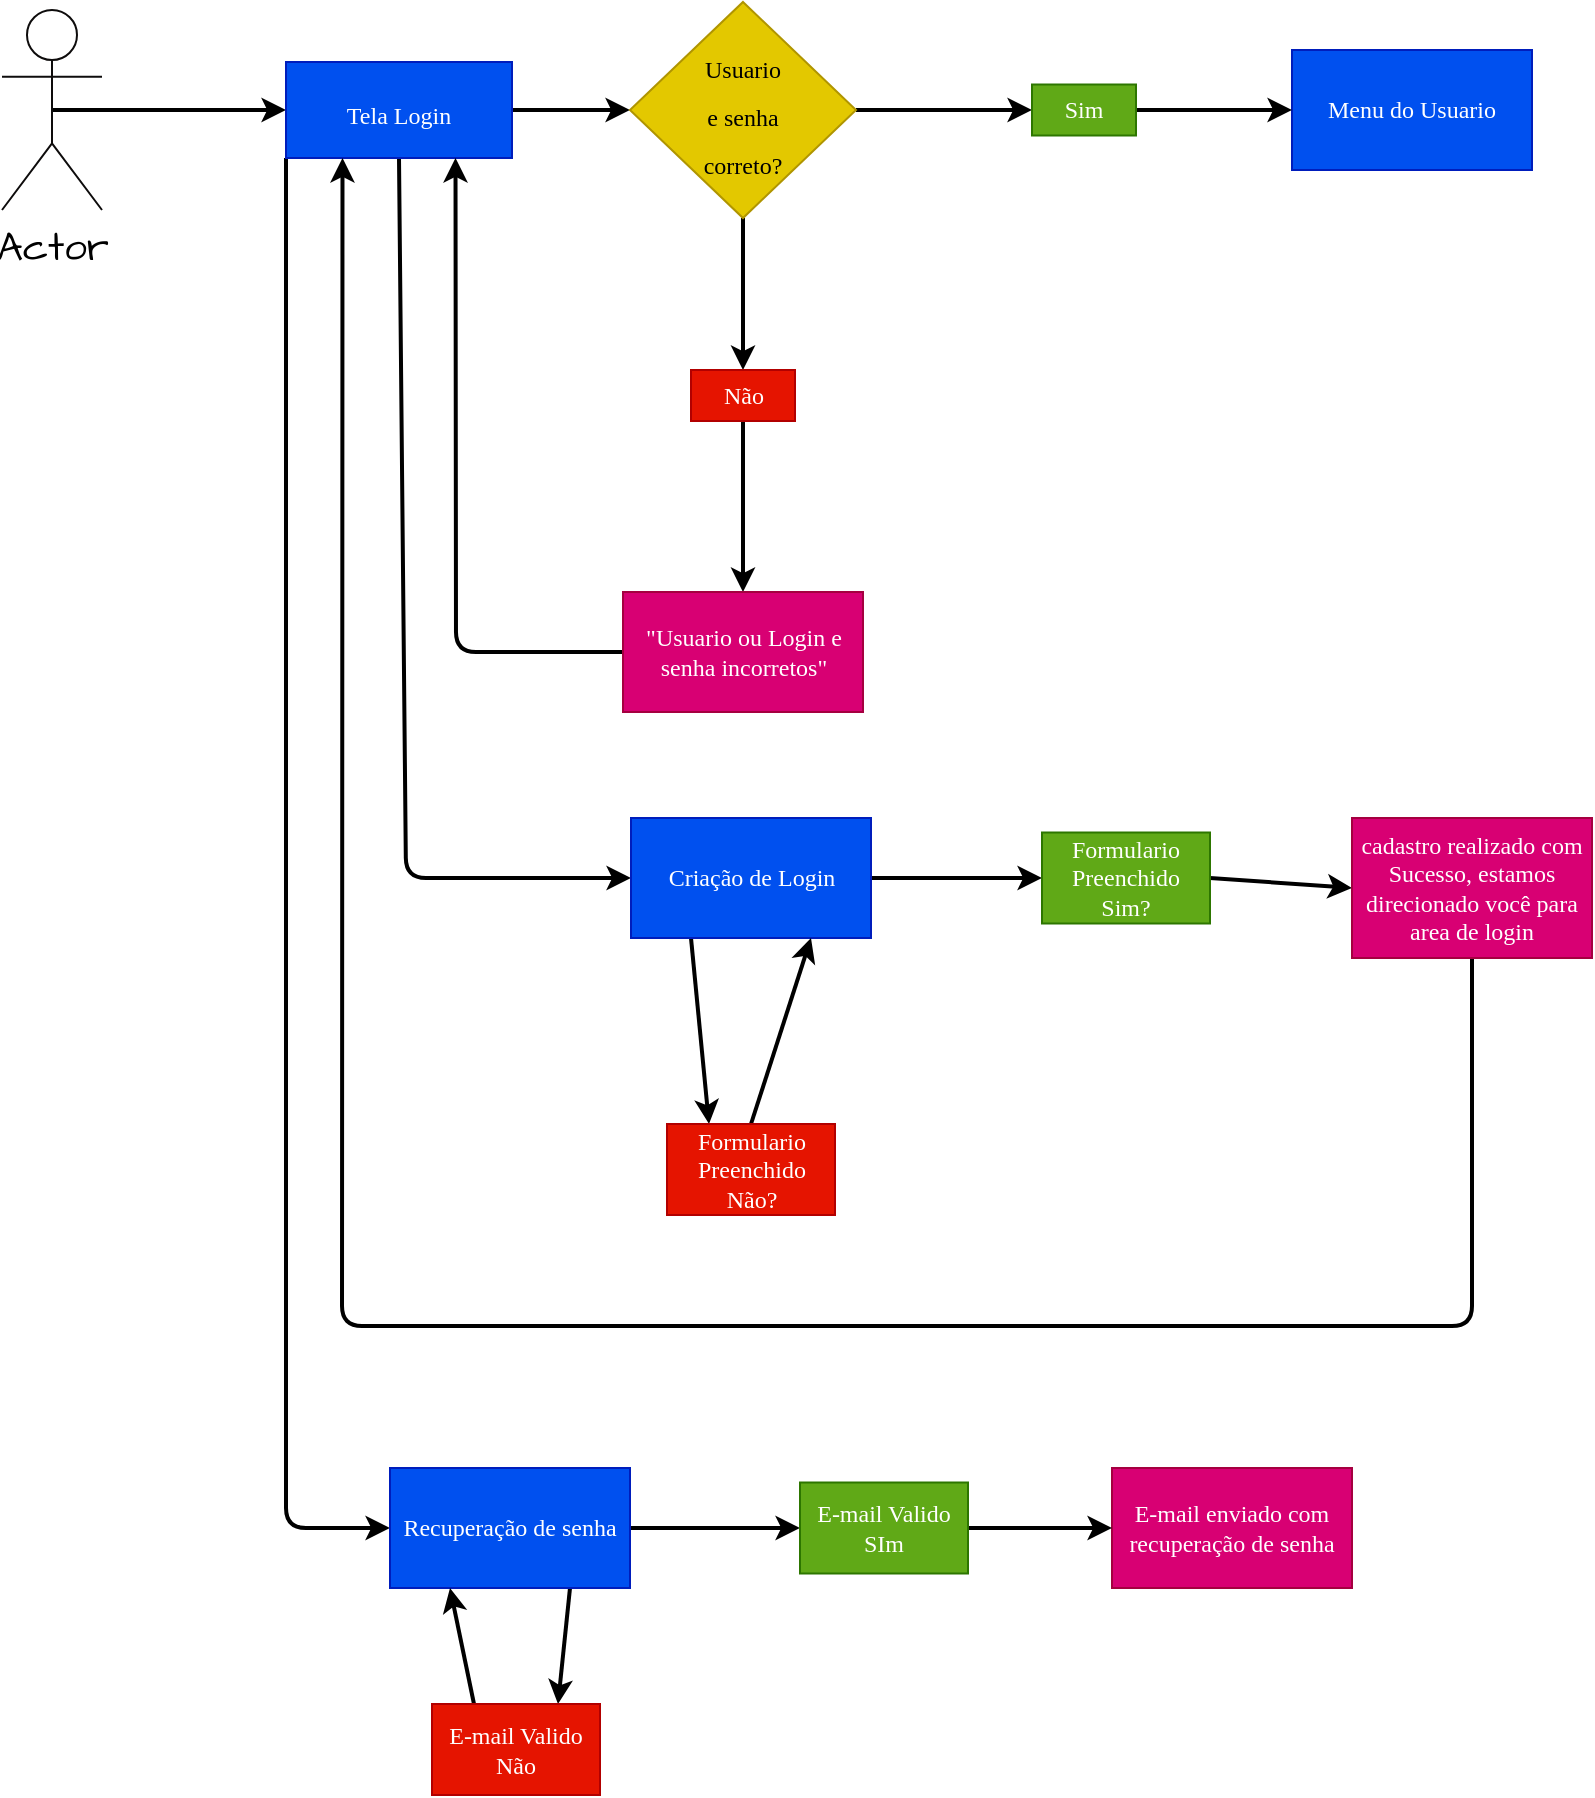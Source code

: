 <mxfile>
    <diagram id="f1oL-Dg3GfGqxymau8xR" name="Página-1">
        <mxGraphModel dx="1189" dy="679" grid="0" gridSize="10" guides="1" tooltips="1" connect="1" arrows="1" fold="1" page="1" pageScale="1" pageWidth="1169" pageHeight="827" background="#ffffff" math="0" shadow="0">
            <root>
                <mxCell id="0"/>
                <mxCell id="1" parent="0"/>
                <mxCell id="9" style="edgeStyle=none;hachureGap=4;html=1;exitX=0.5;exitY=0.5;exitDx=0;exitDy=0;exitPerimeter=0;fontFamily=Architects Daughter;fontSource=https%3A%2F%2Ffonts.googleapis.com%2Fcss%3Ffamily%3DArchitects%2BDaughter;fontSize=16;strokeColor=#000000;strokeWidth=2;" edge="1" parent="1" source="8" target="10">
                    <mxGeometry relative="1" as="geometry">
                        <mxPoint x="294" y="304" as="targetPoint"/>
                    </mxGeometry>
                </mxCell>
                <mxCell id="8" value="Actor" style="shape=umlActor;verticalLabelPosition=bottom;verticalAlign=top;html=1;outlineConnect=0;hachureGap=4;strokeColor=#0e0c0c;fontFamily=Architects Daughter;fontSource=https%3A%2F%2Ffonts.googleapis.com%2Fcss%3Ffamily%3DArchitects%2BDaughter;fontSize=20;gradientColor=none;fillColor=default;shadow=0;" vertex="1" parent="1">
                    <mxGeometry x="60" y="264" width="50" height="100" as="geometry"/>
                </mxCell>
                <mxCell id="15" style="edgeStyle=none;sketch=0;hachureGap=4;jiggle=2;curveFitting=1;html=1;exitX=1;exitY=0.5;exitDx=0;exitDy=0;entryX=0;entryY=0.5;entryDx=0;entryDy=0;strokeColor=#000000;strokeWidth=2;fontFamily=Times New Roman;fontSize=16;" edge="1" parent="1" source="10" target="14">
                    <mxGeometry relative="1" as="geometry"/>
                </mxCell>
                <mxCell id="28" style="edgeStyle=none;sketch=0;hachureGap=4;jiggle=2;curveFitting=1;html=1;exitX=0.5;exitY=1;exitDx=0;exitDy=0;strokeColor=#000000;strokeWidth=2;fontFamily=Times New Roman;fontSize=12;entryX=0;entryY=0.5;entryDx=0;entryDy=0;" edge="1" parent="1" source="10" target="30">
                    <mxGeometry relative="1" as="geometry">
                        <mxPoint x="229.571" y="762.429" as="targetPoint"/>
                        <Array as="points">
                            <mxPoint x="262" y="698"/>
                        </Array>
                    </mxGeometry>
                </mxCell>
                <mxCell id="42" style="edgeStyle=none;sketch=0;hachureGap=4;jiggle=2;curveFitting=1;html=1;exitX=0;exitY=1;exitDx=0;exitDy=0;entryX=0;entryY=0.5;entryDx=0;entryDy=0;strokeColor=#000000;strokeWidth=2;fontFamily=Times New Roman;fontSize=12;" edge="1" parent="1" source="10" target="31">
                    <mxGeometry relative="1" as="geometry">
                        <Array as="points">
                            <mxPoint x="202" y="1023"/>
                        </Array>
                    </mxGeometry>
                </mxCell>
                <mxCell id="10" value="&lt;font style=&quot;font-size: 12px;&quot; face=&quot;Times New Roman&quot;&gt;Tela Login&lt;/font&gt;" style="rounded=0;whiteSpace=wrap;html=1;shadow=0;hachureGap=4;strokeColor=#001DBC;fontFamily=Architects Daughter;fontSource=https%3A%2F%2Ffonts.googleapis.com%2Fcss%3Ffamily%3DArchitects%2BDaughter;fontSize=20;fillColor=#0050ef;fontColor=#ffffff;" vertex="1" parent="1">
                    <mxGeometry x="202" y="290" width="113" height="48" as="geometry"/>
                </mxCell>
                <mxCell id="16" style="edgeStyle=none;sketch=0;hachureGap=4;jiggle=2;curveFitting=1;html=1;exitX=1;exitY=0.5;exitDx=0;exitDy=0;strokeColor=#000000;strokeWidth=2;fontFamily=Times New Roman;fontSize=12;entryX=0;entryY=0.5;entryDx=0;entryDy=0;" edge="1" parent="1" source="14" target="18">
                    <mxGeometry relative="1" as="geometry">
                        <mxPoint x="585" y="318" as="targetPoint"/>
                    </mxGeometry>
                </mxCell>
                <mxCell id="20" style="edgeStyle=none;sketch=0;hachureGap=4;jiggle=2;curveFitting=1;html=1;exitX=0.5;exitY=1;exitDx=0;exitDy=0;strokeColor=#000000;strokeWidth=2;fontFamily=Times New Roman;fontSize=12;entryX=0.5;entryY=0;entryDx=0;entryDy=0;" edge="1" parent="1" source="14" target="21">
                    <mxGeometry relative="1" as="geometry">
                        <mxPoint x="431" y="441" as="targetPoint"/>
                    </mxGeometry>
                </mxCell>
                <mxCell id="14" value="&lt;font style=&quot;font-size: 12px;&quot;&gt;Usuario &lt;br&gt;e senha &lt;br&gt;correto?&lt;/font&gt;" style="rhombus;whiteSpace=wrap;html=1;shadow=0;sketch=0;hachureGap=4;jiggle=2;curveFitting=1;strokeColor=#B09500;fontFamily=Times New Roman;fontSize=20;fillColor=#e3c800;fontColor=#000000;" vertex="1" parent="1">
                    <mxGeometry x="374" y="260" width="113" height="108" as="geometry"/>
                </mxCell>
                <mxCell id="17" value="Menu do Usuario" style="rounded=0;whiteSpace=wrap;html=1;shadow=0;sketch=0;hachureGap=4;jiggle=2;curveFitting=1;fontFamily=Times New Roman;fontSize=12;fillColor=#0050ef;fontColor=#ffffff;strokeColor=#001DBC;" vertex="1" parent="1">
                    <mxGeometry x="705" y="284" width="120" height="60" as="geometry"/>
                </mxCell>
                <mxCell id="19" style="edgeStyle=none;sketch=0;hachureGap=4;jiggle=2;curveFitting=1;html=1;exitX=1;exitY=0.5;exitDx=0;exitDy=0;entryX=0;entryY=0.5;entryDx=0;entryDy=0;strokeColor=#000000;strokeWidth=2;fontFamily=Times New Roman;fontSize=12;" edge="1" parent="1" source="18" target="17">
                    <mxGeometry relative="1" as="geometry"/>
                </mxCell>
                <mxCell id="18" value="Sim" style="rounded=0;whiteSpace=wrap;html=1;shadow=0;sketch=0;hachureGap=4;jiggle=2;curveFitting=1;fontFamily=Times New Roman;fontSize=12;fillColor=#60a917;fontColor=#ffffff;strokeColor=#2D7600;" vertex="1" parent="1">
                    <mxGeometry x="575" y="301.25" width="52" height="25.5" as="geometry"/>
                </mxCell>
                <mxCell id="23" style="edgeStyle=none;sketch=0;hachureGap=4;jiggle=2;curveFitting=1;html=1;exitX=0.5;exitY=1;exitDx=0;exitDy=0;entryX=0.5;entryY=0;entryDx=0;entryDy=0;strokeColor=#000000;strokeWidth=2;fontFamily=Times New Roman;fontSize=12;" edge="1" parent="1" source="21" target="24">
                    <mxGeometry relative="1" as="geometry">
                        <mxPoint x="430.5" y="529" as="targetPoint"/>
                    </mxGeometry>
                </mxCell>
                <mxCell id="21" value="Não" style="rounded=0;whiteSpace=wrap;html=1;shadow=0;sketch=0;hachureGap=4;jiggle=2;curveFitting=1;fontFamily=Times New Roman;fontSize=12;fillColor=#e51400;fontColor=#ffffff;strokeColor=#B20000;" vertex="1" parent="1">
                    <mxGeometry x="404.5" y="444" width="52" height="25.5" as="geometry"/>
                </mxCell>
                <mxCell id="25" style="edgeStyle=none;sketch=0;hachureGap=4;jiggle=2;curveFitting=1;html=1;exitX=0;exitY=0.5;exitDx=0;exitDy=0;entryX=0.75;entryY=1;entryDx=0;entryDy=0;strokeColor=#000000;strokeWidth=2;fontFamily=Times New Roman;fontSize=12;" edge="1" parent="1" source="24" target="10">
                    <mxGeometry relative="1" as="geometry">
                        <Array as="points">
                            <mxPoint x="287" y="585"/>
                        </Array>
                    </mxGeometry>
                </mxCell>
                <mxCell id="24" value="&quot;Usuario ou Login e senha incorretos&quot;" style="rounded=0;whiteSpace=wrap;html=1;shadow=0;sketch=0;hachureGap=4;jiggle=2;curveFitting=1;fontFamily=Times New Roman;fontSize=12;fillColor=#d80073;fontColor=#ffffff;strokeColor=#A50040;" vertex="1" parent="1">
                    <mxGeometry x="370.5" y="555" width="120" height="60" as="geometry"/>
                </mxCell>
                <mxCell id="32" style="edgeStyle=none;sketch=0;hachureGap=4;jiggle=2;curveFitting=1;html=1;exitX=1;exitY=0.5;exitDx=0;exitDy=0;strokeColor=#000000;strokeWidth=2;fontFamily=Times New Roman;fontSize=12;entryX=0;entryY=0.5;entryDx=0;entryDy=0;" edge="1" parent="1" source="30" target="34">
                    <mxGeometry relative="1" as="geometry">
                        <mxPoint x="654" y="692" as="targetPoint"/>
                    </mxGeometry>
                </mxCell>
                <mxCell id="37" style="edgeStyle=none;sketch=0;hachureGap=4;jiggle=2;curveFitting=1;html=1;exitX=0.25;exitY=1;exitDx=0;exitDy=0;strokeColor=#000000;strokeWidth=2;fontFamily=Times New Roman;fontSize=12;entryX=0.25;entryY=0;entryDx=0;entryDy=0;" edge="1" parent="1" source="30" target="38">
                    <mxGeometry relative="1" as="geometry">
                        <mxPoint x="433.857" y="793.857" as="targetPoint"/>
                    </mxGeometry>
                </mxCell>
                <mxCell id="30" value="Criação de Login" style="rounded=0;whiteSpace=wrap;html=1;shadow=0;sketch=0;hachureGap=4;jiggle=2;curveFitting=1;fontFamily=Times New Roman;fontSize=12;fillColor=#0050ef;fontColor=#ffffff;strokeColor=#001DBC;" vertex="1" parent="1">
                    <mxGeometry x="374.5" y="668" width="120" height="60" as="geometry"/>
                </mxCell>
                <mxCell id="43" style="edgeStyle=none;sketch=0;hachureGap=4;jiggle=2;curveFitting=1;html=1;exitX=1;exitY=0.5;exitDx=0;exitDy=0;strokeColor=#000000;strokeWidth=2;fontFamily=Times New Roman;fontSize=12;entryX=0;entryY=0.5;entryDx=0;entryDy=0;" edge="1" parent="1" source="31" target="47">
                    <mxGeometry relative="1" as="geometry">
                        <mxPoint x="457" y="1023" as="targetPoint"/>
                    </mxGeometry>
                </mxCell>
                <mxCell id="52" style="edgeStyle=none;sketch=0;hachureGap=4;jiggle=2;curveFitting=1;html=1;exitX=0.75;exitY=1;exitDx=0;exitDy=0;entryX=0.75;entryY=0;entryDx=0;entryDy=0;strokeColor=#000000;strokeWidth=2;fontFamily=Times New Roman;fontSize=12;" edge="1" parent="1" source="31" target="49">
                    <mxGeometry relative="1" as="geometry"/>
                </mxCell>
                <mxCell id="31" value="Recuperação de senha" style="rounded=0;whiteSpace=wrap;html=1;shadow=0;sketch=0;hachureGap=4;jiggle=2;curveFitting=1;fontFamily=Times New Roman;fontSize=12;fillColor=#0050ef;fontColor=#ffffff;strokeColor=#001DBC;" vertex="1" parent="1">
                    <mxGeometry x="254" y="993" width="120" height="60" as="geometry"/>
                </mxCell>
                <mxCell id="35" style="edgeStyle=none;sketch=0;hachureGap=4;jiggle=2;curveFitting=1;html=1;exitX=1;exitY=0.5;exitDx=0;exitDy=0;strokeColor=#000000;strokeWidth=2;fontFamily=Times New Roman;fontSize=12;entryX=0;entryY=0.5;entryDx=0;entryDy=0;" edge="1" parent="1" source="34" target="36">
                    <mxGeometry relative="1" as="geometry">
                        <mxPoint x="712.429" y="698.143" as="targetPoint"/>
                    </mxGeometry>
                </mxCell>
                <mxCell id="34" value="Formulario&lt;br&gt;Preenchido &lt;br&gt;Sim?" style="rounded=0;whiteSpace=wrap;html=1;shadow=0;sketch=0;hachureGap=4;jiggle=2;curveFitting=1;fontFamily=Times New Roman;fontSize=12;fillColor=#60a917;fontColor=#ffffff;strokeColor=#2D7600;" vertex="1" parent="1">
                    <mxGeometry x="580" y="675.25" width="84" height="45.5" as="geometry"/>
                </mxCell>
                <mxCell id="40" style="edgeStyle=none;sketch=0;hachureGap=4;jiggle=2;curveFitting=1;html=1;exitX=0.5;exitY=1;exitDx=0;exitDy=0;entryX=0.25;entryY=1;entryDx=0;entryDy=0;strokeColor=#000000;strokeWidth=2;fontFamily=Times New Roman;fontSize=12;" edge="1" parent="1" source="36" target="10">
                    <mxGeometry relative="1" as="geometry">
                        <Array as="points">
                            <mxPoint x="795" y="922"/>
                            <mxPoint x="230" y="922"/>
                        </Array>
                    </mxGeometry>
                </mxCell>
                <mxCell id="36" value="cadastro realizado com Sucesso, estamos direcionado você para area de login" style="rounded=0;whiteSpace=wrap;html=1;shadow=0;sketch=0;hachureGap=4;jiggle=2;curveFitting=1;fontFamily=Times New Roman;fontSize=12;fillColor=#d80073;fontColor=#ffffff;strokeColor=#A50040;" vertex="1" parent="1">
                    <mxGeometry x="735" y="668" width="120" height="70" as="geometry"/>
                </mxCell>
                <mxCell id="39" style="edgeStyle=none;sketch=0;hachureGap=4;jiggle=2;curveFitting=1;html=1;strokeColor=#000000;strokeWidth=2;fontFamily=Times New Roman;fontSize=12;exitX=0.5;exitY=0;exitDx=0;exitDy=0;entryX=0.75;entryY=1;entryDx=0;entryDy=0;" edge="1" parent="1" source="38" target="30">
                    <mxGeometry relative="1" as="geometry">
                        <mxPoint x="440" y="815" as="sourcePoint"/>
                        <mxPoint x="488" y="755" as="targetPoint"/>
                    </mxGeometry>
                </mxCell>
                <mxCell id="38" value="Formulario&lt;br&gt;Preenchido &lt;br&gt;Não?" style="rounded=0;whiteSpace=wrap;html=1;shadow=0;sketch=0;hachureGap=4;jiggle=2;curveFitting=1;fontFamily=Times New Roman;fontSize=12;fillColor=#e51400;fontColor=#ffffff;strokeColor=#B20000;" vertex="1" parent="1">
                    <mxGeometry x="392.5" y="821" width="84" height="45.5" as="geometry"/>
                </mxCell>
                <mxCell id="46" value="E-mail enviado com recuperação de senha" style="rounded=0;whiteSpace=wrap;html=1;shadow=0;sketch=0;hachureGap=4;jiggle=2;curveFitting=1;fontFamily=Times New Roman;fontSize=12;fillColor=#d80073;fontColor=#ffffff;strokeColor=#A50040;" vertex="1" parent="1">
                    <mxGeometry x="615" y="993" width="120" height="60" as="geometry"/>
                </mxCell>
                <mxCell id="48" style="edgeStyle=none;sketch=0;hachureGap=4;jiggle=2;curveFitting=1;html=1;exitX=1;exitY=0.5;exitDx=0;exitDy=0;entryX=0;entryY=0.5;entryDx=0;entryDy=0;strokeColor=#000000;strokeWidth=2;fontFamily=Times New Roman;fontSize=12;" edge="1" parent="1" source="47" target="46">
                    <mxGeometry relative="1" as="geometry"/>
                </mxCell>
                <mxCell id="47" value="E-mail Valido&lt;br&gt;SIm" style="rounded=0;whiteSpace=wrap;html=1;shadow=0;sketch=0;hachureGap=4;jiggle=2;curveFitting=1;fontFamily=Times New Roman;fontSize=12;fillColor=#60a917;fontColor=#ffffff;strokeColor=#2D7600;" vertex="1" parent="1">
                    <mxGeometry x="459" y="1000.25" width="84" height="45.5" as="geometry"/>
                </mxCell>
                <mxCell id="51" style="edgeStyle=none;sketch=0;hachureGap=4;jiggle=2;curveFitting=1;html=1;exitX=0.25;exitY=0;exitDx=0;exitDy=0;entryX=0.25;entryY=1;entryDx=0;entryDy=0;strokeColor=#000000;strokeWidth=2;fontFamily=Times New Roman;fontSize=12;" edge="1" parent="1" source="49" target="31">
                    <mxGeometry relative="1" as="geometry"/>
                </mxCell>
                <mxCell id="49" value="E-mail Valido Não" style="rounded=0;whiteSpace=wrap;html=1;shadow=0;sketch=0;hachureGap=4;jiggle=2;curveFitting=1;fontFamily=Times New Roman;fontSize=12;fillColor=#e51400;fontColor=#ffffff;strokeColor=#B20000;" vertex="1" parent="1">
                    <mxGeometry x="275" y="1111" width="84" height="45.5" as="geometry"/>
                </mxCell>
            </root>
        </mxGraphModel>
    </diagram>
</mxfile>